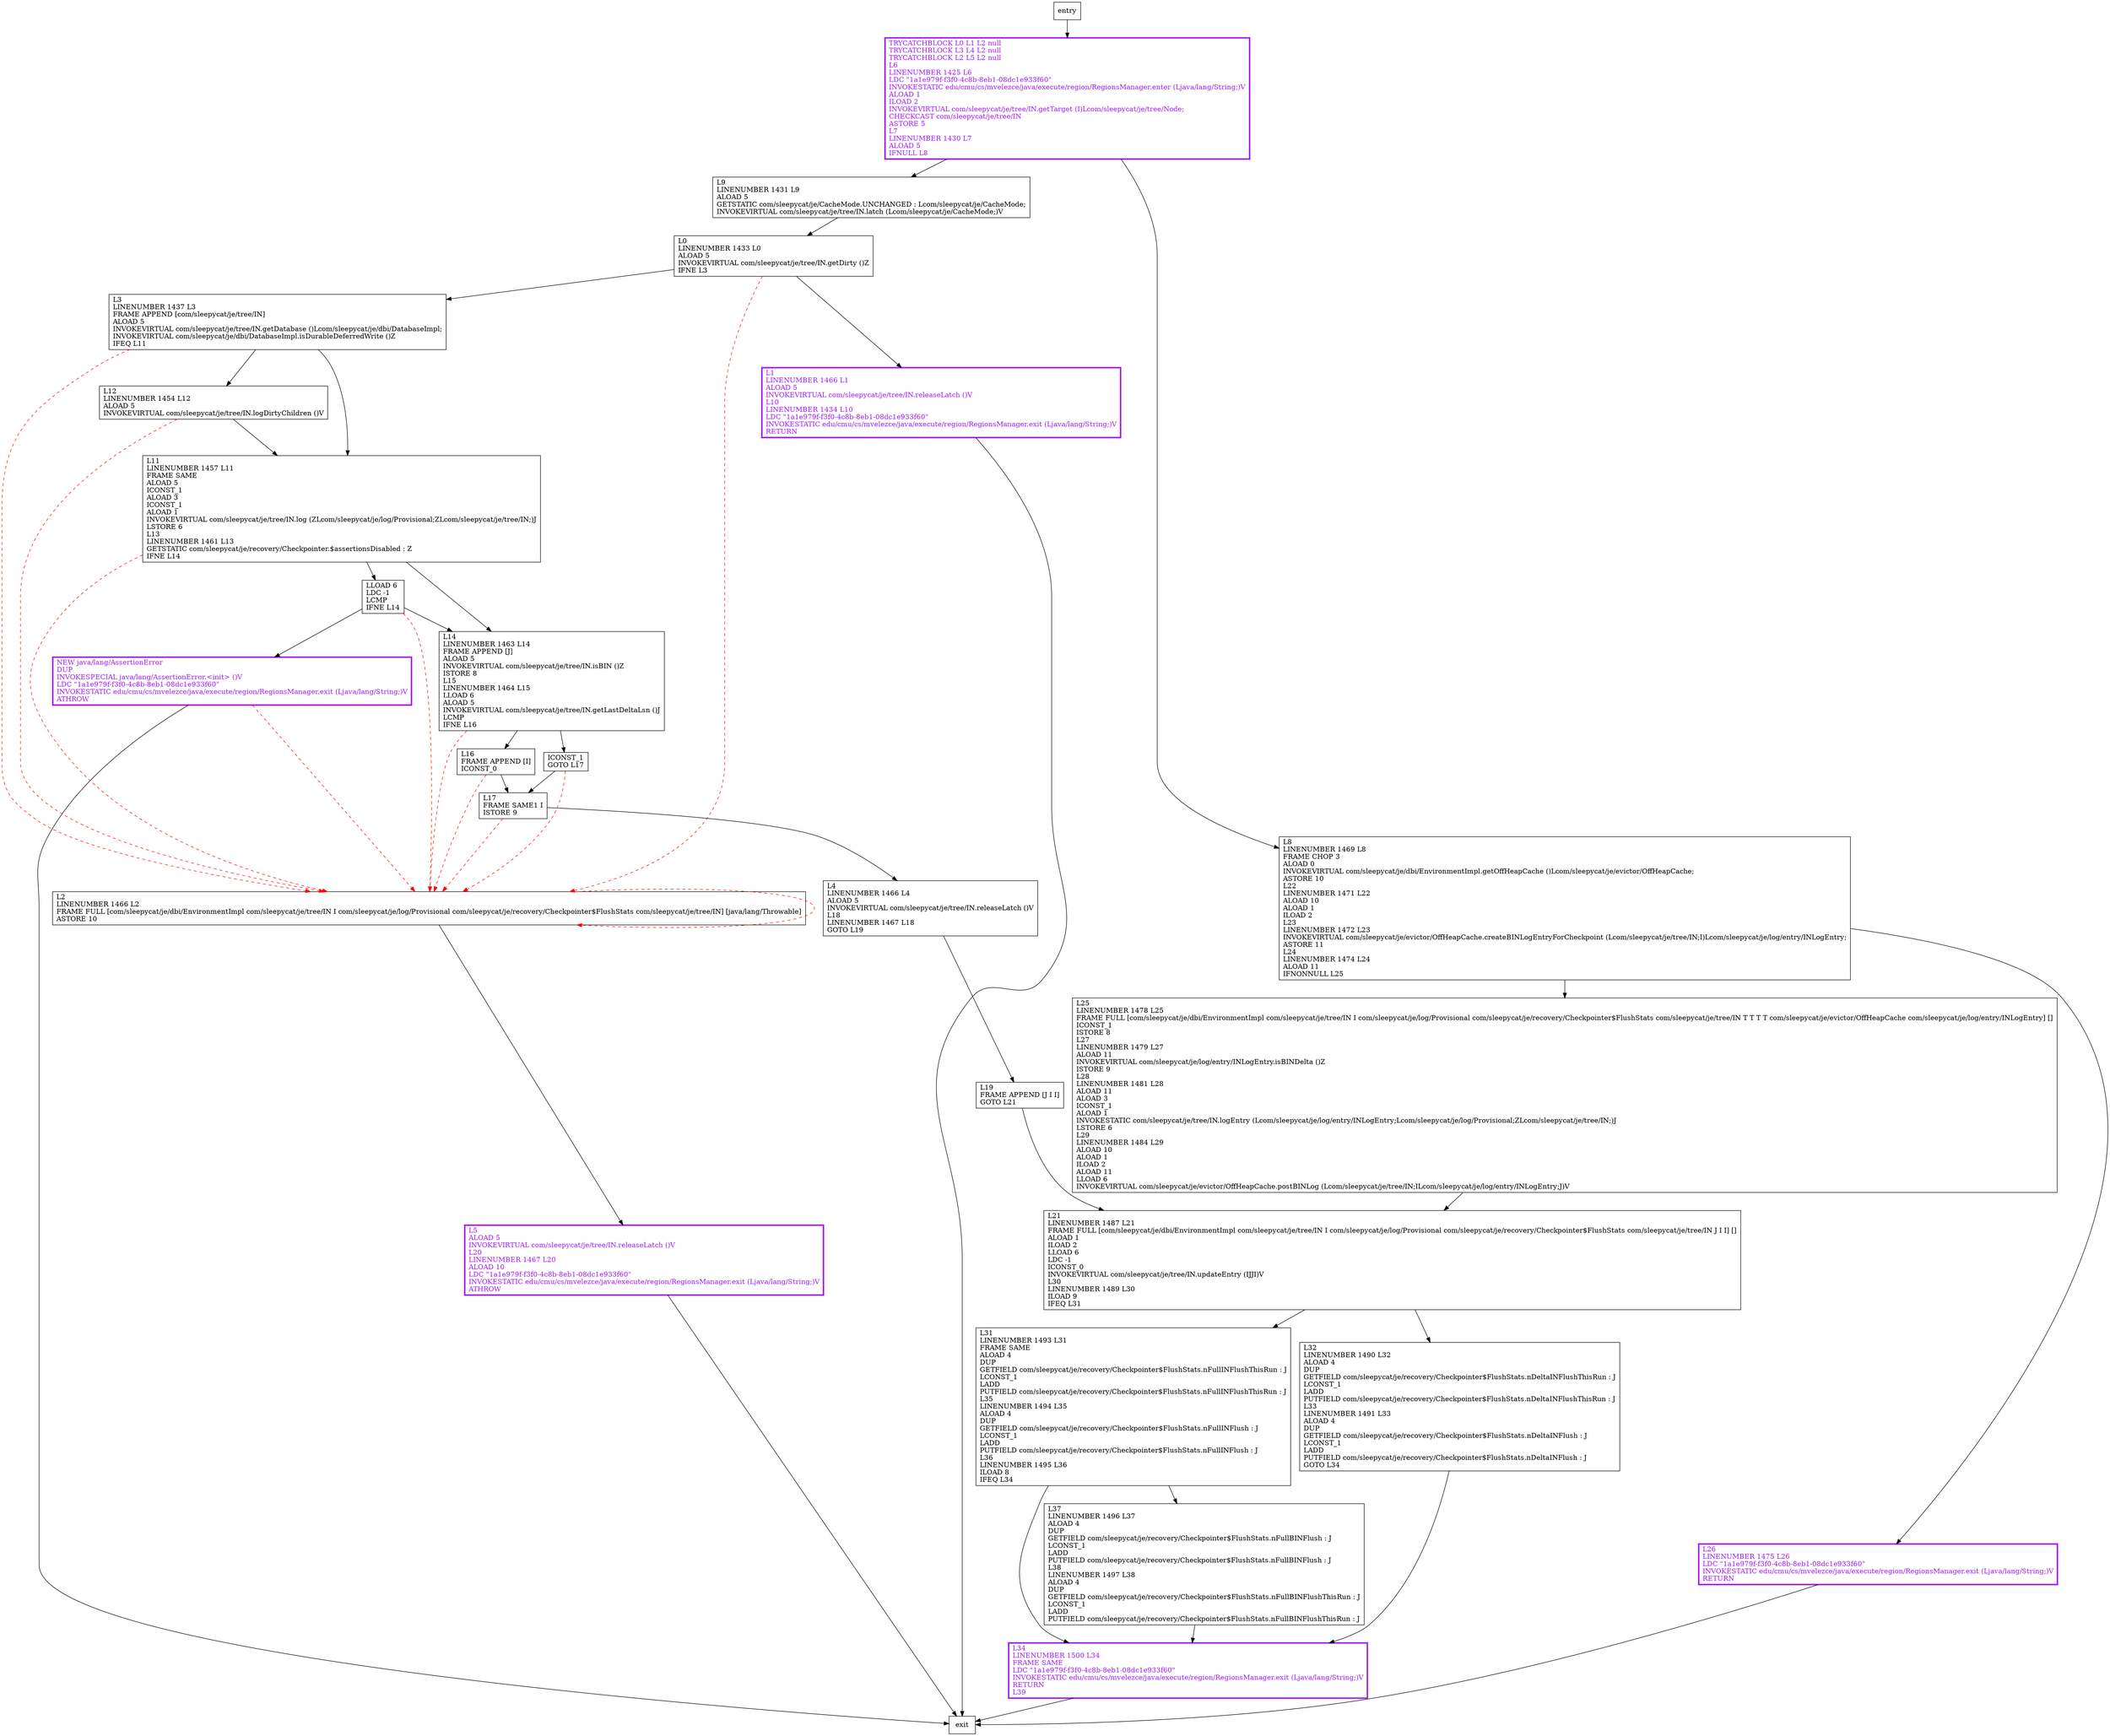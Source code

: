 digraph logDirtyIN {
node [shape=record];
908806955 [label="NEW java/lang/AssertionError\lDUP\lINVOKESPECIAL java/lang/AssertionError.\<init\> ()V\lLDC \"1a1e979f-f3f0-4c8b-8eb1-08dc1e933f60\"\lINVOKESTATIC edu/cmu/cs/mvelezce/java/execute/region/RegionsManager.exit (Ljava/lang/String;)V\lATHROW\l"];
131418701 [label="L26\lLINENUMBER 1475 L26\lLDC \"1a1e979f-f3f0-4c8b-8eb1-08dc1e933f60\"\lINVOKESTATIC edu/cmu/cs/mvelezce/java/execute/region/RegionsManager.exit (Ljava/lang/String;)V\lRETURN\l"];
1781337735 [label="L12\lLINENUMBER 1454 L12\lALOAD 5\lINVOKEVIRTUAL com/sleepycat/je/tree/IN.logDirtyChildren ()V\l"];
996535582 [label="L31\lLINENUMBER 1493 L31\lFRAME SAME\lALOAD 4\lDUP\lGETFIELD com/sleepycat/je/recovery/Checkpointer$FlushStats.nFullINFlushThisRun : J\lLCONST_1\lLADD\lPUTFIELD com/sleepycat/je/recovery/Checkpointer$FlushStats.nFullINFlushThisRun : J\lL35\lLINENUMBER 1494 L35\lALOAD 4\lDUP\lGETFIELD com/sleepycat/je/recovery/Checkpointer$FlushStats.nFullINFlush : J\lLCONST_1\lLADD\lPUTFIELD com/sleepycat/je/recovery/Checkpointer$FlushStats.nFullINFlush : J\lL36\lLINENUMBER 1495 L36\lILOAD 8\lIFEQ L34\l"];
752379831 [label="L0\lLINENUMBER 1433 L0\lALOAD 5\lINVOKEVIRTUAL com/sleepycat/je/tree/IN.getDirty ()Z\lIFNE L3\l"];
424019608 [label="L21\lLINENUMBER 1487 L21\lFRAME FULL [com/sleepycat/je/dbi/EnvironmentImpl com/sleepycat/je/tree/IN I com/sleepycat/je/log/Provisional com/sleepycat/je/recovery/Checkpointer$FlushStats com/sleepycat/je/tree/IN J I I] []\lALOAD 1\lILOAD 2\lLLOAD 6\lLDC -1\lICONST_0\lINVOKEVIRTUAL com/sleepycat/je/tree/IN.updateEntry (IJJI)V\lL30\lLINENUMBER 1489 L30\lILOAD 9\lIFEQ L31\l"];
919609761 [label="L11\lLINENUMBER 1457 L11\lFRAME SAME\lALOAD 5\lICONST_1\lALOAD 3\lICONST_1\lALOAD 1\lINVOKEVIRTUAL com/sleepycat/je/tree/IN.log (ZLcom/sleepycat/je/log/Provisional;ZLcom/sleepycat/je/tree/IN;)J\lLSTORE 6\lL13\lLINENUMBER 1461 L13\lGETSTATIC com/sleepycat/je/recovery/Checkpointer.$assertionsDisabled : Z\lIFNE L14\l"];
306076423 [label="L32\lLINENUMBER 1490 L32\lALOAD 4\lDUP\lGETFIELD com/sleepycat/je/recovery/Checkpointer$FlushStats.nDeltaINFlushThisRun : J\lLCONST_1\lLADD\lPUTFIELD com/sleepycat/je/recovery/Checkpointer$FlushStats.nDeltaINFlushThisRun : J\lL33\lLINENUMBER 1491 L33\lALOAD 4\lDUP\lGETFIELD com/sleepycat/je/recovery/Checkpointer$FlushStats.nDeltaINFlush : J\lLCONST_1\lLADD\lPUTFIELD com/sleepycat/je/recovery/Checkpointer$FlushStats.nDeltaINFlush : J\lGOTO L34\l"];
1275794123 [label="ICONST_1\lGOTO L17\l"];
1212739097 [label="L34\lLINENUMBER 1500 L34\lFRAME SAME\lLDC \"1a1e979f-f3f0-4c8b-8eb1-08dc1e933f60\"\lINVOKESTATIC edu/cmu/cs/mvelezce/java/execute/region/RegionsManager.exit (Ljava/lang/String;)V\lRETURN\lL39\l"];
2044619212 [label="L17\lFRAME SAME1 I\lISTORE 9\l"];
1480594990 [label="L2\lLINENUMBER 1466 L2\lFRAME FULL [com/sleepycat/je/dbi/EnvironmentImpl com/sleepycat/je/tree/IN I com/sleepycat/je/log/Provisional com/sleepycat/je/recovery/Checkpointer$FlushStats com/sleepycat/je/tree/IN] [java/lang/Throwable]\lASTORE 10\l"];
1036051567 [label="L1\lLINENUMBER 1466 L1\lALOAD 5\lINVOKEVIRTUAL com/sleepycat/je/tree/IN.releaseLatch ()V\lL10\lLINENUMBER 1434 L10\lLDC \"1a1e979f-f3f0-4c8b-8eb1-08dc1e933f60\"\lINVOKESTATIC edu/cmu/cs/mvelezce/java/execute/region/RegionsManager.exit (Ljava/lang/String;)V\lRETURN\l"];
1500076826 [label="L3\lLINENUMBER 1437 L3\lFRAME APPEND [com/sleepycat/je/tree/IN]\lALOAD 5\lINVOKEVIRTUAL com/sleepycat/je/tree/IN.getDatabase ()Lcom/sleepycat/je/dbi/DatabaseImpl;\lINVOKEVIRTUAL com/sleepycat/je/dbi/DatabaseImpl.isDurableDeferredWrite ()Z\lIFEQ L11\l"];
1994321602 [label="TRYCATCHBLOCK L0 L1 L2 null\lTRYCATCHBLOCK L3 L4 L2 null\lTRYCATCHBLOCK L2 L5 L2 null\lL6\lLINENUMBER 1425 L6\lLDC \"1a1e979f-f3f0-4c8b-8eb1-08dc1e933f60\"\lINVOKESTATIC edu/cmu/cs/mvelezce/java/execute/region/RegionsManager.enter (Ljava/lang/String;)V\lALOAD 1\lILOAD 2\lINVOKEVIRTUAL com/sleepycat/je/tree/IN.getTarget (I)Lcom/sleepycat/je/tree/Node;\lCHECKCAST com/sleepycat/je/tree/IN\lASTORE 5\lL7\lLINENUMBER 1430 L7\lALOAD 5\lIFNULL L8\l"];
879768084 [label="LLOAD 6\lLDC -1\lLCMP\lIFNE L14\l"];
205128544 [label="L5\lALOAD 5\lINVOKEVIRTUAL com/sleepycat/je/tree/IN.releaseLatch ()V\lL20\lLINENUMBER 1467 L20\lALOAD 10\lLDC \"1a1e979f-f3f0-4c8b-8eb1-08dc1e933f60\"\lINVOKESTATIC edu/cmu/cs/mvelezce/java/execute/region/RegionsManager.exit (Ljava/lang/String;)V\lATHROW\l"];
231723569 [label="L25\lLINENUMBER 1478 L25\lFRAME FULL [com/sleepycat/je/dbi/EnvironmentImpl com/sleepycat/je/tree/IN I com/sleepycat/je/log/Provisional com/sleepycat/je/recovery/Checkpointer$FlushStats com/sleepycat/je/tree/IN T T T T com/sleepycat/je/evictor/OffHeapCache com/sleepycat/je/log/entry/INLogEntry] []\lICONST_1\lISTORE 8\lL27\lLINENUMBER 1479 L27\lALOAD 11\lINVOKEVIRTUAL com/sleepycat/je/log/entry/INLogEntry.isBINDelta ()Z\lISTORE 9\lL28\lLINENUMBER 1481 L28\lALOAD 11\lALOAD 3\lICONST_1\lALOAD 1\lINVOKESTATIC com/sleepycat/je/tree/IN.logEntry (Lcom/sleepycat/je/log/entry/INLogEntry;Lcom/sleepycat/je/log/Provisional;ZLcom/sleepycat/je/tree/IN;)J\lLSTORE 6\lL29\lLINENUMBER 1484 L29\lALOAD 10\lALOAD 1\lILOAD 2\lALOAD 11\lLLOAD 6\lINVOKEVIRTUAL com/sleepycat/je/evictor/OffHeapCache.postBINLog (Lcom/sleepycat/je/tree/IN;ILcom/sleepycat/je/log/entry/INLogEntry;J)V\l"];
912484959 [label="L4\lLINENUMBER 1466 L4\lALOAD 5\lINVOKEVIRTUAL com/sleepycat/je/tree/IN.releaseLatch ()V\lL18\lLINENUMBER 1467 L18\lGOTO L19\l"];
29469030 [label="L16\lFRAME APPEND [I]\lICONST_0\l"];
1709326975 [label="L37\lLINENUMBER 1496 L37\lALOAD 4\lDUP\lGETFIELD com/sleepycat/je/recovery/Checkpointer$FlushStats.nFullBINFlush : J\lLCONST_1\lLADD\lPUTFIELD com/sleepycat/je/recovery/Checkpointer$FlushStats.nFullBINFlush : J\lL38\lLINENUMBER 1497 L38\lALOAD 4\lDUP\lGETFIELD com/sleepycat/je/recovery/Checkpointer$FlushStats.nFullBINFlushThisRun : J\lLCONST_1\lLADD\lPUTFIELD com/sleepycat/je/recovery/Checkpointer$FlushStats.nFullBINFlushThisRun : J\l"];
2116445241 [label="L14\lLINENUMBER 1463 L14\lFRAME APPEND [J]\lALOAD 5\lINVOKEVIRTUAL com/sleepycat/je/tree/IN.isBIN ()Z\lISTORE 8\lL15\lLINENUMBER 1464 L15\lLLOAD 6\lALOAD 5\lINVOKEVIRTUAL com/sleepycat/je/tree/IN.getLastDeltaLsn ()J\lLCMP\lIFNE L16\l"];
356517839 [label="L19\lFRAME APPEND [J I I]\lGOTO L21\l"];
1410569647 [label="L8\lLINENUMBER 1469 L8\lFRAME CHOP 3\lALOAD 0\lINVOKEVIRTUAL com/sleepycat/je/dbi/EnvironmentImpl.getOffHeapCache ()Lcom/sleepycat/je/evictor/OffHeapCache;\lASTORE 10\lL22\lLINENUMBER 1471 L22\lALOAD 10\lALOAD 1\lILOAD 2\lL23\lLINENUMBER 1472 L23\lINVOKEVIRTUAL com/sleepycat/je/evictor/OffHeapCache.createBINLogEntryForCheckpoint (Lcom/sleepycat/je/tree/IN;I)Lcom/sleepycat/je/log/entry/INLogEntry;\lASTORE 11\lL24\lLINENUMBER 1474 L24\lALOAD 11\lIFNONNULL L25\l"];
1202828732 [label="L9\lLINENUMBER 1431 L9\lALOAD 5\lGETSTATIC com/sleepycat/je/CacheMode.UNCHANGED : Lcom/sleepycat/je/CacheMode;\lINVOKEVIRTUAL com/sleepycat/je/tree/IN.latch (Lcom/sleepycat/je/CacheMode;)V\l"];
entry;
exit;
908806955 -> exit
908806955 -> 1480594990 [style=dashed, color=red]
131418701 -> exit
1781337735 -> 1480594990 [style=dashed, color=red]
1781337735 -> 919609761
996535582 -> 1709326975
996535582 -> 1212739097
752379831 -> 1480594990 [style=dashed, color=red]
752379831 -> 1036051567
752379831 -> 1500076826
424019608 -> 996535582
424019608 -> 306076423
919609761 -> 2116445241
919609761 -> 879768084
919609761 -> 1480594990 [style=dashed, color=red]
306076423 -> 1212739097
1275794123 -> 2044619212
1275794123 -> 1480594990 [style=dashed, color=red]
1212739097 -> exit
2044619212 -> 912484959
2044619212 -> 1480594990 [style=dashed, color=red]
1480594990 -> 1480594990 [style=dashed, color=red]
1480594990 -> 205128544
1036051567 -> exit
1500076826 -> 1781337735
1500076826 -> 1480594990 [style=dashed, color=red]
1500076826 -> 919609761
1994321602 -> 1410569647
1994321602 -> 1202828732
879768084 -> 2116445241
879768084 -> 908806955
879768084 -> 1480594990 [style=dashed, color=red]
205128544 -> exit
231723569 -> 424019608
912484959 -> 356517839
29469030 -> 2044619212
29469030 -> 1480594990 [style=dashed, color=red]
1709326975 -> 1212739097
entry -> 1994321602
2116445241 -> 29469030
2116445241 -> 1275794123
2116445241 -> 1480594990 [style=dashed, color=red]
356517839 -> 424019608
1410569647 -> 131418701
1410569647 -> 231723569
1202828732 -> 752379831
1212739097[fontcolor="purple", penwidth=3, color="purple"];
908806955[fontcolor="purple", penwidth=3, color="purple"];
131418701[fontcolor="purple", penwidth=3, color="purple"];
1036051567[fontcolor="purple", penwidth=3, color="purple"];
1994321602[fontcolor="purple", penwidth=3, color="purple"];
205128544[fontcolor="purple", penwidth=3, color="purple"];
}
